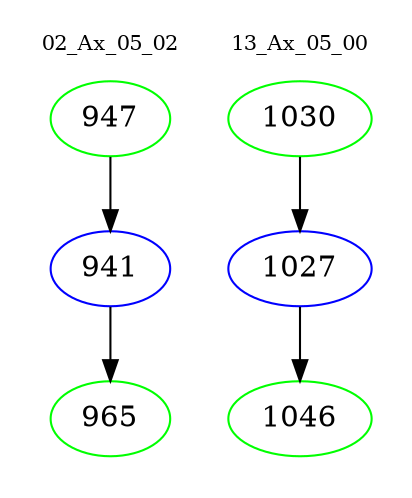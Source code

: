 digraph{
subgraph cluster_0 {
color = white
label = "02_Ax_05_02";
fontsize=10;
T0_947 [label="947", color="green"]
T0_947 -> T0_941 [color="black"]
T0_941 [label="941", color="blue"]
T0_941 -> T0_965 [color="black"]
T0_965 [label="965", color="green"]
}
subgraph cluster_1 {
color = white
label = "13_Ax_05_00";
fontsize=10;
T1_1030 [label="1030", color="green"]
T1_1030 -> T1_1027 [color="black"]
T1_1027 [label="1027", color="blue"]
T1_1027 -> T1_1046 [color="black"]
T1_1046 [label="1046", color="green"]
}
}
